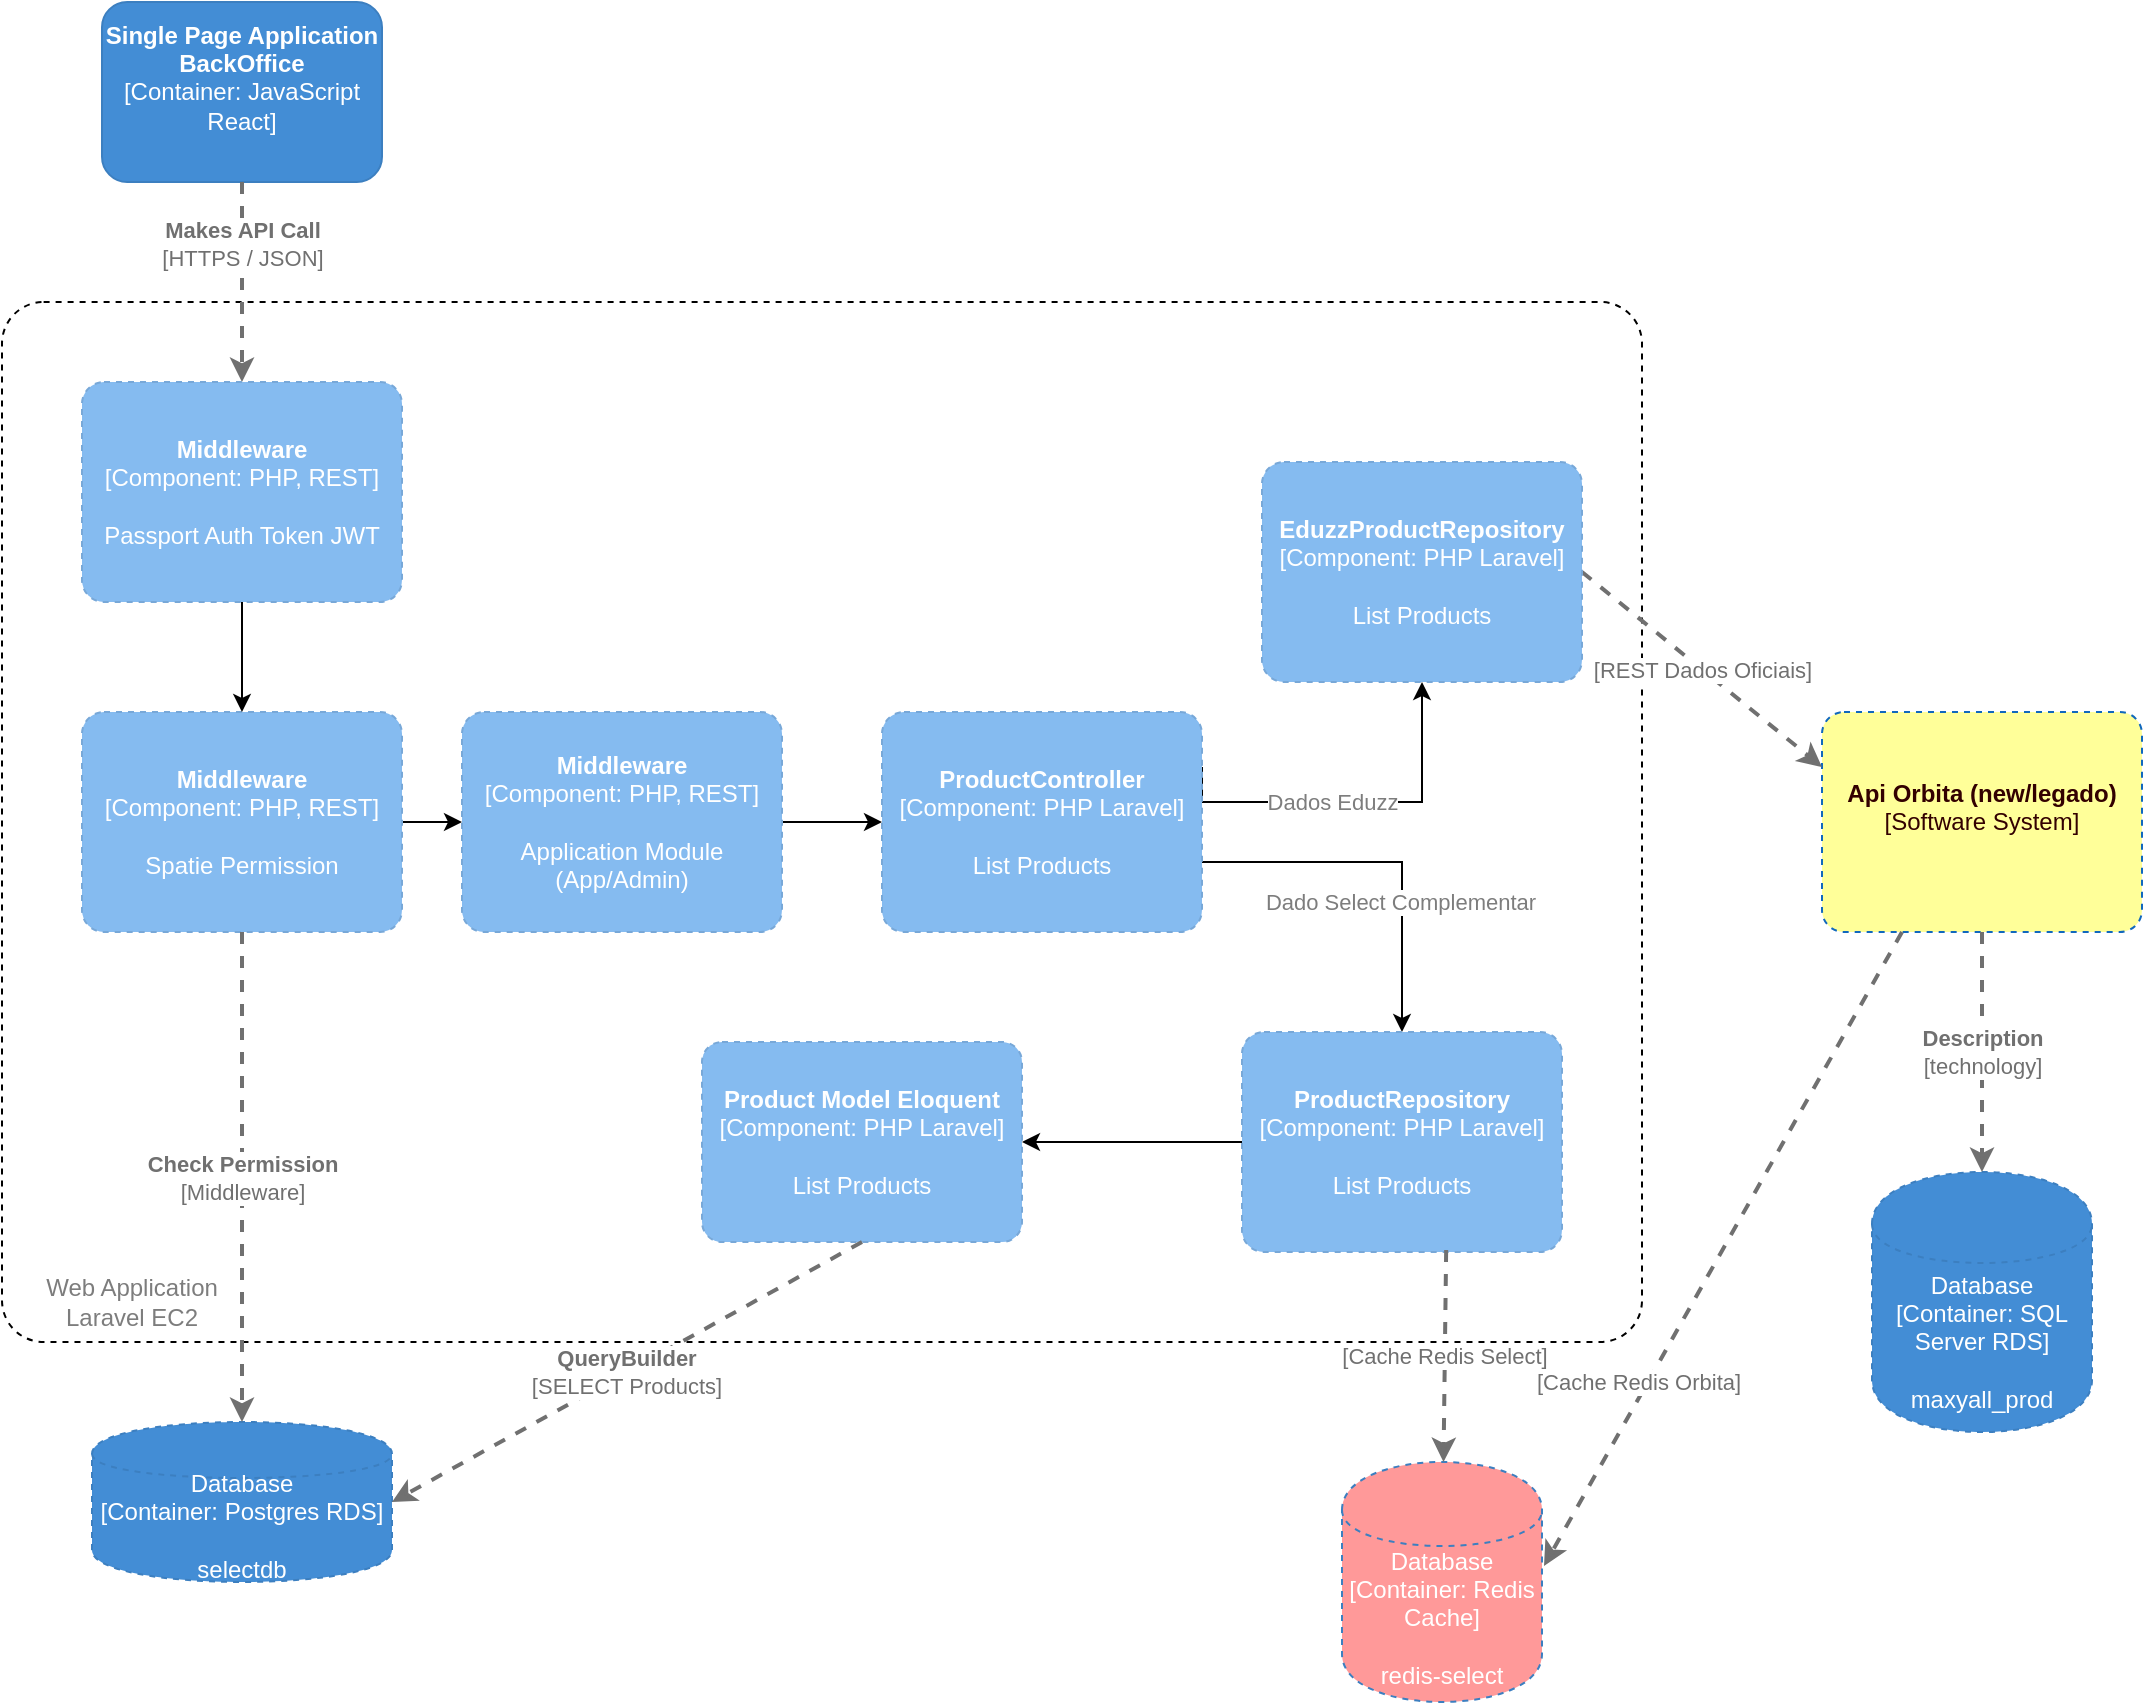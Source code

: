 <mxfile version="14.8.3" type="github">
  <diagram id="nrQEoINcOy9gM6OoTIbi" name="Page-1">
    <mxGraphModel dx="1426" dy="655" grid="1" gridSize="10" guides="1" tooltips="1" connect="1" arrows="1" fold="1" page="1" pageScale="1" pageWidth="1200" pageHeight="1600" math="0" shadow="0">
      <root>
        <mxCell id="0" />
        <mxCell id="1" parent="0" />
        <mxCell id="1E_PJgRL9df37rorGSG9-8" value="" style="rounded=1;whiteSpace=wrap;html=1;dashed=1;arcSize=4;align=left;" parent="1" vertex="1">
          <mxGeometry x="30" y="170" width="820" height="520" as="geometry" />
        </mxCell>
        <object placeholders="1" c4Name="Single Page Application BackOffice" c4Type="Container" c4Technology="JavaScript React" c4Description="" label="&lt;b&gt;%c4Name%&lt;/b&gt;&lt;div&gt;[%c4Type%: %c4Technology%]&lt;/div&gt;&lt;br&gt;&lt;div&gt;%c4Description%&lt;/div&gt;" id="1E_PJgRL9df37rorGSG9-7">
          <mxCell style="rounded=1;whiteSpace=wrap;html=1;labelBackgroundColor=none;fillColor=#438DD5;fontColor=#ffffff;align=center;arcSize=14;strokeColor=#3C7FC0;metaEdit=1;metaData={&quot;c4Type&quot;:{&quot;editable&quot;:false}};points=[[0.25,0,0],[0.5,0,0],[0.75,0,0],[1,0.25,0],[1,0.5,0],[1,0.75,0],[0.75,1,0],[0.5,1,0],[0.25,1,0],[0,0.75,0],[0,0.5,0],[0,0.25,0]];" parent="1" vertex="1">
            <mxGeometry x="80" y="20" width="140" height="90" as="geometry" />
          </mxCell>
        </object>
        <mxCell id="1E_PJgRL9df37rorGSG9-186" style="edgeStyle=orthogonalEdgeStyle;rounded=0;orthogonalLoop=1;jettySize=auto;html=1;" parent="1" source="1E_PJgRL9df37rorGSG9-172" target="1E_PJgRL9df37rorGSG9-184" edge="1">
          <mxGeometry relative="1" as="geometry">
            <Array as="points">
              <mxPoint x="730" y="450" />
            </Array>
          </mxGeometry>
        </mxCell>
        <mxCell id="mgTjgzn61-LK68UVF2TB-11" value="Dado Select Complementar" style="edgeLabel;html=1;align=center;verticalAlign=middle;resizable=0;points=[];fontColor=#7D7D7D;" vertex="1" connectable="0" parent="1E_PJgRL9df37rorGSG9-186">
          <mxGeometry x="0.298" y="-1" relative="1" as="geometry">
            <mxPoint as="offset" />
          </mxGeometry>
        </mxCell>
        <mxCell id="mgTjgzn61-LK68UVF2TB-13" style="edgeStyle=orthogonalEdgeStyle;rounded=0;orthogonalLoop=1;jettySize=auto;html=1;fontColor=#7D7D7D;exitX=1;exitY=0.25;exitDx=0;exitDy=0;exitPerimeter=0;" edge="1" parent="1" source="1E_PJgRL9df37rorGSG9-172" target="mgTjgzn61-LK68UVF2TB-12">
          <mxGeometry relative="1" as="geometry">
            <Array as="points">
              <mxPoint x="630" y="420" />
              <mxPoint x="740" y="420" />
            </Array>
          </mxGeometry>
        </mxCell>
        <mxCell id="mgTjgzn61-LK68UVF2TB-14" value="Dados Eduzz" style="edgeLabel;html=1;align=center;verticalAlign=middle;resizable=0;points=[];fontColor=#7D7D7D;" vertex="1" connectable="0" parent="mgTjgzn61-LK68UVF2TB-13">
          <mxGeometry x="0.246" y="1" relative="1" as="geometry">
            <mxPoint x="-35" y="1" as="offset" />
          </mxGeometry>
        </mxCell>
        <object placeholders="1" c4Name="ProductController" c4Type="Component" c4Technology="PHP Laravel" c4Description="List Products" label="&lt;b&gt;%c4Name%&lt;/b&gt;&lt;div&gt;[%c4Type%: %c4Technology%]&lt;/div&gt;&lt;br&gt;&lt;div&gt;%c4Description%&lt;/div&gt;" id="1E_PJgRL9df37rorGSG9-172">
          <mxCell style="rounded=1;whiteSpace=wrap;html=1;labelBackgroundColor=none;fillColor=#85BBF0;fontColor=#ffffff;align=center;arcSize=10;strokeColor=#78A8D8;metaEdit=1;metaData={&quot;c4Type&quot;:{&quot;editable&quot;:false}};points=[[0.25,0,0],[0.5,0,0],[0.75,0,0],[1,0.25,0],[1,0.5,0],[1,0.75,0],[0.75,1,0],[0.5,1,0],[0.25,1,0],[0,0.75,0],[0,0.5,0],[0,0.25,0]];dashed=1;" parent="1" vertex="1">
            <mxGeometry x="470" y="375" width="160" height="110.0" as="geometry" />
          </mxCell>
        </object>
        <object placeholders="1" c4Type="Relationship" c4Technology="HTTPS / JSON" c4Description="Makes API Call" label="&lt;div style=&quot;text-align: left&quot;&gt;&lt;div style=&quot;text-align: center&quot;&gt;&lt;b&gt;%c4Description%&lt;/b&gt;&lt;/div&gt;&lt;div style=&quot;text-align: center&quot;&gt;[%c4Technology%]&lt;/div&gt;&lt;/div&gt;" id="1E_PJgRL9df37rorGSG9-175">
          <mxCell style="edgeStyle=none;rounded=0;html=1;jettySize=auto;orthogonalLoop=1;strokeColor=#707070;strokeWidth=2;fontColor=#707070;jumpStyle=none;dashed=1;metaEdit=1;metaData={&quot;c4Type&quot;:{&quot;editable&quot;:false}};exitX=0.5;exitY=1;exitDx=0;exitDy=0;exitPerimeter=0;" parent="1" source="1E_PJgRL9df37rorGSG9-7" target="1E_PJgRL9df37rorGSG9-190" edge="1">
            <mxGeometry x="-0.385" width="160" relative="1" as="geometry">
              <mxPoint x="280" y="350" as="sourcePoint" />
              <mxPoint x="440" y="350" as="targetPoint" />
              <mxPoint as="offset" />
            </mxGeometry>
          </mxCell>
        </object>
        <mxCell id="1E_PJgRL9df37rorGSG9-189" style="edgeStyle=orthogonalEdgeStyle;rounded=0;orthogonalLoop=1;jettySize=auto;html=1;" parent="1" source="1E_PJgRL9df37rorGSG9-193" target="1E_PJgRL9df37rorGSG9-172" edge="1">
          <mxGeometry relative="1" as="geometry" />
        </mxCell>
        <mxCell id="1E_PJgRL9df37rorGSG9-196" style="edgeStyle=orthogonalEdgeStyle;rounded=0;orthogonalLoop=1;jettySize=auto;html=1;" parent="1" source="1E_PJgRL9df37rorGSG9-177" target="1E_PJgRL9df37rorGSG9-193" edge="1">
          <mxGeometry relative="1" as="geometry" />
        </mxCell>
        <object placeholders="1" c4Name="Middleware" c4Type="Component" c4Technology="PHP, REST" c4Description="Spatie Permission" label="&lt;b&gt;%c4Name%&lt;/b&gt;&lt;div&gt;[%c4Type%: %c4Technology%]&lt;/div&gt;&lt;br&gt;&lt;div&gt;%c4Description%&lt;/div&gt;" id="1E_PJgRL9df37rorGSG9-177">
          <mxCell style="rounded=1;whiteSpace=wrap;html=1;labelBackgroundColor=none;fillColor=#85BBF0;fontColor=#ffffff;align=center;arcSize=10;strokeColor=#78A8D8;metaEdit=1;metaData={&quot;c4Type&quot;:{&quot;editable&quot;:false}};points=[[0.25,0,0],[0.5,0,0],[0.75,0,0],[1,0.25,0],[1,0.5,0],[1,0.75,0],[0.75,1,0],[0.5,1,0],[0.25,1,0],[0,0.75,0],[0,0.5,0],[0,0.25,0]];dashed=1;" parent="1" vertex="1">
            <mxGeometry x="70" y="375" width="160" height="110.0" as="geometry" />
          </mxCell>
        </object>
        <object placeholders="1" c4Type="Database" c4Technology="Postgres RDS" c4Description="selectdb" label="%c4Type%&lt;div&gt;[Container:&amp;nbsp;%c4Technology%]&lt;/div&gt;&lt;br&gt;&lt;div&gt;%c4Description%&lt;/div&gt;" id="1E_PJgRL9df37rorGSG9-178">
          <mxCell style="shape=cylinder;whiteSpace=wrap;html=1;boundedLbl=1;rounded=0;labelBackgroundColor=none;fillColor=#438DD5;fontSize=12;fontColor=#ffffff;align=center;strokeColor=#3C7FC0;metaEdit=1;points=[[0.5,0,0],[1,0.25,0],[1,0.5,0],[1,0.75,0],[0.5,1,0],[0,0.75,0],[0,0.5,0],[0,0.25,0]];metaData={&quot;c4Type&quot;:{&quot;editable&quot;:false}};dashed=1;" parent="1" vertex="1">
            <mxGeometry x="75" y="730" width="150" height="80" as="geometry" />
          </mxCell>
        </object>
        <object placeholders="1" c4Type="Relationship" c4Technology="Middleware" c4Description="Check Permission" label="&lt;div style=&quot;text-align: left&quot;&gt;&lt;div style=&quot;text-align: center&quot;&gt;&lt;b&gt;%c4Description%&lt;/b&gt;&lt;/div&gt;&lt;div style=&quot;text-align: center&quot;&gt;[%c4Technology%]&lt;/div&gt;&lt;/div&gt;" id="1E_PJgRL9df37rorGSG9-180">
          <mxCell style="edgeStyle=none;rounded=0;html=1;jettySize=auto;orthogonalLoop=1;strokeColor=#707070;strokeWidth=2;fontColor=#707070;jumpStyle=none;metaEdit=1;metaData={&quot;c4Type&quot;:{&quot;editable&quot;:false}};exitX=0.5;exitY=1;exitDx=0;exitDy=0;exitPerimeter=0;dashed=1;" parent="1" source="1E_PJgRL9df37rorGSG9-177" target="1E_PJgRL9df37rorGSG9-178" edge="1">
            <mxGeometry width="160" relative="1" as="geometry">
              <mxPoint x="290" y="580" as="sourcePoint" />
              <mxPoint x="450" y="580" as="targetPoint" />
            </mxGeometry>
          </mxCell>
        </object>
        <mxCell id="1E_PJgRL9df37rorGSG9-187" style="edgeStyle=orthogonalEdgeStyle;rounded=0;orthogonalLoop=1;jettySize=auto;html=1;" parent="1" source="1E_PJgRL9df37rorGSG9-184" target="1E_PJgRL9df37rorGSG9-185" edge="1">
          <mxGeometry relative="1" as="geometry">
            <Array as="points">
              <mxPoint x="760" y="600" />
            </Array>
          </mxGeometry>
        </mxCell>
        <object placeholders="1" c4Name="ProductRepository" c4Type="Component" c4Technology="PHP Laravel" c4Description="List Products" label="&lt;b&gt;%c4Name%&lt;/b&gt;&lt;div&gt;[%c4Type%: %c4Technology%]&lt;/div&gt;&lt;br&gt;&lt;div&gt;%c4Description%&lt;/div&gt;" id="1E_PJgRL9df37rorGSG9-184">
          <mxCell style="rounded=1;whiteSpace=wrap;html=1;labelBackgroundColor=none;fillColor=#85BBF0;fontColor=#ffffff;align=center;arcSize=10;strokeColor=#78A8D8;metaEdit=1;metaData={&quot;c4Type&quot;:{&quot;editable&quot;:false}};points=[[0.25,0,0],[0.5,0,0],[0.75,0,0],[1,0.25,0],[1,0.5,0],[1,0.75,0],[0.75,1,0],[0.5,1,0],[0.25,1,0],[0,0.75,0],[0,0.5,0],[0,0.25,0]];dashed=1;" parent="1" vertex="1">
            <mxGeometry x="650" y="535" width="160" height="110.0" as="geometry" />
          </mxCell>
        </object>
        <object placeholders="1" c4Name="Product Model Eloquent" c4Type="Component" c4Technology="PHP Laravel" c4Description="List Products" label="&lt;b&gt;%c4Name%&lt;/b&gt;&lt;div&gt;[%c4Type%: %c4Technology%]&lt;/div&gt;&lt;br&gt;&lt;div&gt;%c4Description%&lt;/div&gt;" id="1E_PJgRL9df37rorGSG9-185">
          <mxCell style="rounded=1;whiteSpace=wrap;html=1;labelBackgroundColor=none;fillColor=#85BBF0;fontColor=#ffffff;align=center;arcSize=10;strokeColor=#78A8D8;metaEdit=1;metaData={&quot;c4Type&quot;:{&quot;editable&quot;:false}};points=[[0.25,0,0],[0.5,0,0],[0.75,0,0],[1,0.25,0],[1,0.5,0],[1,0.75,0],[0.75,1,0],[0.5,1,0],[0.25,1,0],[0,0.75,0],[0,0.5,0],[0,0.25,0]];dashed=1;" parent="1" vertex="1">
            <mxGeometry x="380" y="540" width="160" height="100" as="geometry" />
          </mxCell>
        </object>
        <mxCell id="1E_PJgRL9df37rorGSG9-195" style="edgeStyle=orthogonalEdgeStyle;rounded=0;orthogonalLoop=1;jettySize=auto;html=1;entryX=0.5;entryY=0;entryDx=0;entryDy=0;entryPerimeter=0;" parent="1" source="1E_PJgRL9df37rorGSG9-190" target="1E_PJgRL9df37rorGSG9-177" edge="1">
          <mxGeometry relative="1" as="geometry" />
        </mxCell>
        <object placeholders="1" c4Name="Middleware" c4Type="Component" c4Technology="PHP, REST" c4Description="Passport Auth Token JWT" label="&lt;b&gt;%c4Name%&lt;/b&gt;&lt;div&gt;[%c4Type%: %c4Technology%]&lt;/div&gt;&lt;br&gt;&lt;div&gt;%c4Description%&lt;/div&gt;" id="1E_PJgRL9df37rorGSG9-190">
          <mxCell style="rounded=1;whiteSpace=wrap;html=1;labelBackgroundColor=none;fillColor=#85BBF0;fontColor=#ffffff;align=center;arcSize=10;strokeColor=#78A8D8;metaEdit=1;metaData={&quot;c4Type&quot;:{&quot;editable&quot;:false}};points=[[0.25,0,0],[0.5,0,0],[0.75,0,0],[1,0.25,0],[1,0.5,0],[1,0.75,0],[0.75,1,0],[0.5,1,0],[0.25,1,0],[0,0.75,0],[0,0.5,0],[0,0.25,0]];dashed=1;" parent="1" vertex="1">
            <mxGeometry x="70" y="210" width="160" height="110.0" as="geometry" />
          </mxCell>
        </object>
        <object placeholders="1" c4Type="Relationship" c4Technology="SELECT Products" c4Description="QueryBuilder" label="&lt;div style=&quot;text-align: left&quot;&gt;&lt;div style=&quot;text-align: center&quot;&gt;&lt;b&gt;%c4Description%&lt;/b&gt;&lt;/div&gt;&lt;div style=&quot;text-align: center&quot;&gt;[%c4Technology%]&lt;/div&gt;&lt;/div&gt;" id="1E_PJgRL9df37rorGSG9-191">
          <mxCell style="edgeStyle=none;rounded=0;html=1;entryX=1;entryY=0.5;jettySize=auto;orthogonalLoop=1;strokeColor=#707070;strokeWidth=2;fontColor=#707070;jumpStyle=none;metaEdit=1;metaData={&quot;c4Type&quot;:{&quot;editable&quot;:false}};exitX=0.5;exitY=1;exitDx=0;exitDy=0;exitPerimeter=0;entryDx=0;entryDy=0;entryPerimeter=0;dashed=1;" parent="1" source="1E_PJgRL9df37rorGSG9-185" target="1E_PJgRL9df37rorGSG9-178" edge="1">
            <mxGeometry width="160" relative="1" as="geometry">
              <mxPoint x="510" y="640" as="sourcePoint" />
              <mxPoint x="670" y="640" as="targetPoint" />
            </mxGeometry>
          </mxCell>
        </object>
        <object placeholders="1" c4Name="Middleware" c4Type="Component" c4Technology="PHP, REST" c4Description="Application Module (App/Admin)" label="&lt;b&gt;%c4Name%&lt;/b&gt;&lt;div&gt;[%c4Type%: %c4Technology%]&lt;/div&gt;&lt;br&gt;&lt;div&gt;%c4Description%&lt;/div&gt;" id="1E_PJgRL9df37rorGSG9-193">
          <mxCell style="rounded=1;whiteSpace=wrap;html=1;labelBackgroundColor=none;fillColor=#85BBF0;fontColor=#ffffff;align=center;arcSize=10;strokeColor=#78A8D8;metaEdit=1;metaData={&quot;c4Type&quot;:{&quot;editable&quot;:false}};points=[[0.25,0,0],[0.5,0,0],[0.75,0,0],[1,0.25,0],[1,0.5,0],[1,0.75,0],[0.75,1,0],[0.5,1,0],[0.25,1,0],[0,0.75,0],[0,0.5,0],[0,0.25,0]];dashed=1;" parent="1" vertex="1">
            <mxGeometry x="260" y="375" width="160" height="110.0" as="geometry" />
          </mxCell>
        </object>
        <mxCell id="mgTjgzn61-LK68UVF2TB-2" value="Web Application Laravel EC2" style="text;html=1;strokeColor=none;fillColor=none;align=center;verticalAlign=middle;whiteSpace=wrap;rounded=0;dashed=1;fontColor=#7D7D7D;" vertex="1" parent="1">
          <mxGeometry x="40" y="660" width="110" height="20" as="geometry" />
        </mxCell>
        <object placeholders="1" c4Name="Api Orbita (new/legado)" c4Type="Software System" c4Description="" label="&lt;b&gt;%c4Name%&lt;/b&gt;&lt;div&gt;[%c4Type%]&lt;/div&gt;&lt;br&gt;&lt;div&gt;%c4Description%&lt;/div&gt;" id="mgTjgzn61-LK68UVF2TB-3">
          <mxCell style="rounded=1;whiteSpace=wrap;html=1;labelBackgroundColor=none;align=center;arcSize=10;strokeColor=#1168BD;metaEdit=1;metaData={&quot;c4Type&quot;:{&quot;editable&quot;:false}};points=[[0.25,0,0],[0.5,0,0],[0.75,0,0],[1,0.25,0],[1,0.5,0],[1,0.75,0],[0.75,1,0],[0.5,1,0],[0.25,1,0],[0,0.75,0],[0,0.5,0],[0,0.25,0]];dashed=1;fillColor=#FFFF99;fontColor=#330000;" vertex="1" parent="1">
            <mxGeometry x="940" y="375" width="160" height="110.0" as="geometry" />
          </mxCell>
        </object>
        <object placeholders="1" c4Type="Database" c4Technology="SQL Server RDS" c4Description="maxyall_prod" label="%c4Type%&lt;div&gt;[Container:&amp;nbsp;%c4Technology%]&lt;/div&gt;&lt;br&gt;&lt;div&gt;%c4Description%&lt;/div&gt;" id="mgTjgzn61-LK68UVF2TB-4">
          <mxCell style="shape=cylinder;whiteSpace=wrap;html=1;boundedLbl=1;rounded=0;labelBackgroundColor=none;fillColor=#438DD5;fontSize=12;fontColor=#ffffff;align=center;strokeColor=#3C7FC0;metaEdit=1;points=[[0.5,0,0],[1,0.25,0],[1,0.5,0],[1,0.75,0],[0.5,1,0],[0,0.75,0],[0,0.5,0],[0,0.25,0]];metaData={&quot;c4Type&quot;:{&quot;editable&quot;:false}};dashed=1;" vertex="1" parent="1">
            <mxGeometry x="965" y="605" width="110" height="130" as="geometry" />
          </mxCell>
        </object>
        <object placeholders="1" c4Type="Relationship" c4Technology="technology" c4Description="Description" label="&lt;div style=&quot;text-align: left&quot;&gt;&lt;div style=&quot;text-align: center&quot;&gt;&lt;b&gt;%c4Description%&lt;/b&gt;&lt;/div&gt;&lt;div style=&quot;text-align: center&quot;&gt;[%c4Technology%]&lt;/div&gt;&lt;/div&gt;" id="mgTjgzn61-LK68UVF2TB-5">
          <mxCell style="edgeStyle=none;rounded=0;html=1;entryX=0.5;entryY=0;jettySize=auto;orthogonalLoop=1;strokeColor=#707070;strokeWidth=2;fontColor=#707070;jumpStyle=none;dashed=1;metaEdit=1;metaData={&quot;c4Type&quot;:{&quot;editable&quot;:false}};exitX=0.5;exitY=1;exitDx=0;exitDy=0;exitPerimeter=0;entryDx=0;entryDy=0;entryPerimeter=0;" edge="1" parent="1" source="mgTjgzn61-LK68UVF2TB-3" target="mgTjgzn61-LK68UVF2TB-4">
            <mxGeometry width="160" relative="1" as="geometry">
              <mxPoint x="520" y="470" as="sourcePoint" />
              <mxPoint x="680" y="470" as="targetPoint" />
            </mxGeometry>
          </mxCell>
        </object>
        <object placeholders="1" c4Type="Database" c4Technology="Redis Cache" c4Description="redis-select" label="%c4Type%&lt;div&gt;[Container:&amp;nbsp;%c4Technology%]&lt;/div&gt;&lt;br&gt;&lt;div&gt;%c4Description%&lt;/div&gt;" id="mgTjgzn61-LK68UVF2TB-6">
          <mxCell style="shape=cylinder;whiteSpace=wrap;html=1;boundedLbl=1;rounded=0;labelBackgroundColor=none;fontSize=12;fontColor=#ffffff;align=center;strokeColor=#3C7FC0;metaEdit=1;points=[[0.5,0,0],[1,0.25,0],[1,0.5,0],[1,0.75,0],[0.5,1,0],[0,0.75,0],[0,0.5,0],[0,0.25,0]];metaData={&quot;c4Type&quot;:{&quot;editable&quot;:false}};dashed=1;fillColor=#FF9999;" vertex="1" parent="1">
            <mxGeometry x="700" y="750" width="100" height="120" as="geometry" />
          </mxCell>
        </object>
        <object placeholders="1" c4Type="Relationship" c4Technology="Cache Redis Select" c4Description="" label="&lt;div style=&quot;text-align: left&quot;&gt;&lt;div style=&quot;text-align: center&quot;&gt;&lt;b&gt;%c4Description%&lt;/b&gt;&lt;/div&gt;&lt;div style=&quot;text-align: center&quot;&gt;[%c4Technology%]&lt;/div&gt;&lt;/div&gt;" id="mgTjgzn61-LK68UVF2TB-7">
          <mxCell style="edgeStyle=none;rounded=0;html=1;jettySize=auto;orthogonalLoop=1;strokeColor=#707070;strokeWidth=2;fontColor=#707070;jumpStyle=none;dashed=1;metaEdit=1;metaData={&quot;c4Type&quot;:{&quot;editable&quot;:false}};exitX=0.638;exitY=0.991;exitDx=0;exitDy=0;exitPerimeter=0;" edge="1" parent="1" source="1E_PJgRL9df37rorGSG9-184" target="mgTjgzn61-LK68UVF2TB-6">
            <mxGeometry width="160" relative="1" as="geometry">
              <mxPoint x="520" y="730" as="sourcePoint" />
              <mxPoint x="680" y="730" as="targetPoint" />
            </mxGeometry>
          </mxCell>
        </object>
        <object placeholders="1" c4Type="Relationship" c4Technology="Cache Redis Orbita" c4Description="" label="&lt;div style=&quot;text-align: left&quot;&gt;&lt;div style=&quot;text-align: center&quot;&gt;&lt;b&gt;%c4Description%&lt;/b&gt;&lt;/div&gt;&lt;div style=&quot;text-align: center&quot;&gt;[%c4Technology%]&lt;/div&gt;&lt;/div&gt;" id="mgTjgzn61-LK68UVF2TB-8">
          <mxCell style="edgeStyle=none;rounded=0;html=1;jettySize=auto;orthogonalLoop=1;strokeColor=#707070;strokeWidth=2;fontColor=#707070;jumpStyle=none;dashed=1;metaEdit=1;metaData={&quot;c4Type&quot;:{&quot;editable&quot;:false}};exitX=0.25;exitY=1;exitDx=0;exitDy=0;exitPerimeter=0;entryX=1.01;entryY=0.433;entryDx=0;entryDy=0;entryPerimeter=0;" edge="1" parent="1" source="mgTjgzn61-LK68UVF2TB-3" target="mgTjgzn61-LK68UVF2TB-6">
            <mxGeometry x="0.43" y="-4" width="160" relative="1" as="geometry">
              <mxPoint x="792.08" y="494.01" as="sourcePoint" />
              <mxPoint x="790.383" y="760" as="targetPoint" />
              <mxPoint as="offset" />
            </mxGeometry>
          </mxCell>
        </object>
        <object placeholders="1" c4Type="Relationship" c4Technology="REST Dados Oficiais" c4Description="" label="&lt;div style=&quot;text-align: left&quot;&gt;&lt;div style=&quot;text-align: center&quot;&gt;&lt;b&gt;%c4Description%&lt;/b&gt;&lt;/div&gt;&lt;div style=&quot;text-align: center&quot;&gt;[%c4Technology%]&lt;/div&gt;&lt;/div&gt;" id="mgTjgzn61-LK68UVF2TB-10">
          <mxCell style="edgeStyle=none;rounded=0;html=1;jettySize=auto;orthogonalLoop=1;strokeColor=#707070;strokeWidth=2;fontColor=#707070;jumpStyle=none;dashed=1;metaEdit=1;metaData={&quot;c4Type&quot;:{&quot;editable&quot;:false}};exitX=1;exitY=0.5;exitDx=0;exitDy=0;exitPerimeter=0;entryX=0;entryY=0.25;entryDx=0;entryDy=0;entryPerimeter=0;" edge="1" parent="1" source="mgTjgzn61-LK68UVF2TB-12" target="mgTjgzn61-LK68UVF2TB-3">
            <mxGeometry width="160" relative="1" as="geometry">
              <mxPoint x="792.08" y="494.01" as="sourcePoint" />
              <mxPoint x="790.383" y="760" as="targetPoint" />
            </mxGeometry>
          </mxCell>
        </object>
        <object placeholders="1" c4Name="EduzzProductRepository" c4Type="Component" c4Technology="PHP Laravel" c4Description="List Products" label="&lt;b&gt;%c4Name%&lt;/b&gt;&lt;div&gt;[%c4Type%: %c4Technology%]&lt;/div&gt;&lt;br&gt;&lt;div&gt;%c4Description%&lt;/div&gt;" id="mgTjgzn61-LK68UVF2TB-12">
          <mxCell style="rounded=1;whiteSpace=wrap;html=1;labelBackgroundColor=none;fillColor=#85BBF0;fontColor=#ffffff;align=center;arcSize=10;strokeColor=#78A8D8;metaEdit=1;metaData={&quot;c4Type&quot;:{&quot;editable&quot;:false}};points=[[0.25,0,0],[0.5,0,0],[0.75,0,0],[1,0.25,0],[1,0.5,0],[1,0.75,0],[0.75,1,0],[0.5,1,0],[0.25,1,0],[0,0.75,0],[0,0.5,0],[0,0.25,0]];dashed=1;" vertex="1" parent="1">
            <mxGeometry x="660" y="250" width="160" height="110.0" as="geometry" />
          </mxCell>
        </object>
      </root>
    </mxGraphModel>
  </diagram>
</mxfile>
